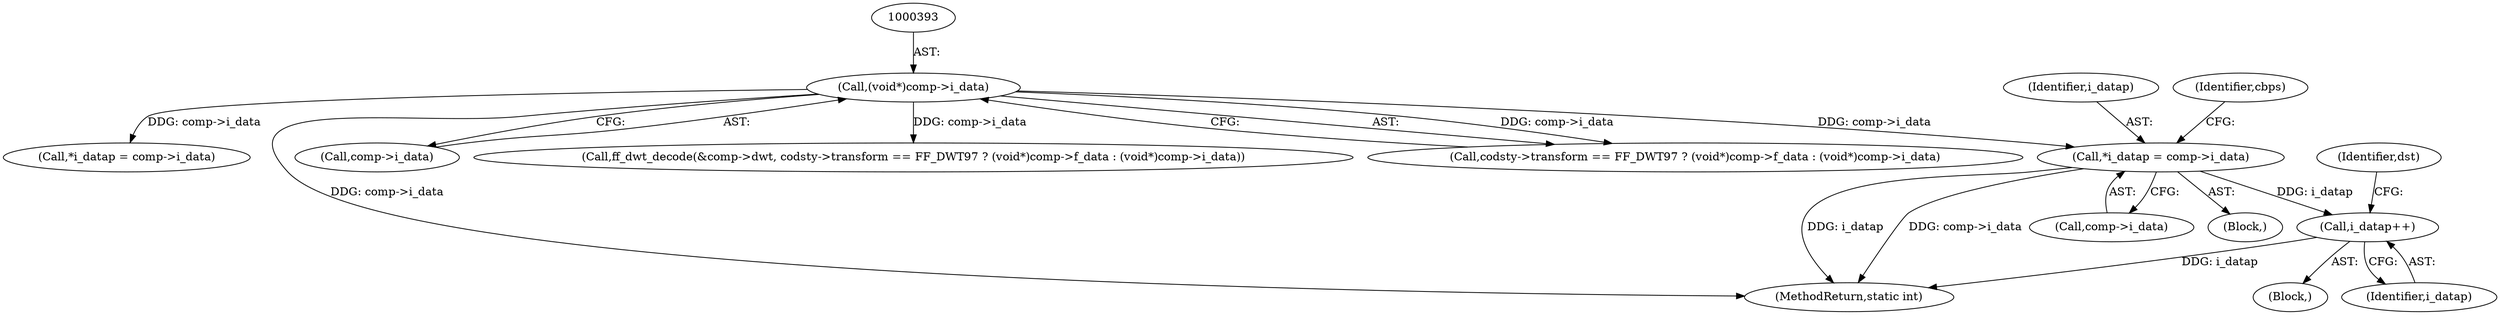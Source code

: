 digraph "0_FFmpeg_fe448cd28d674c3eff3072552eae366d0b659ce9@pointer" {
"1000498" [label="(Call,*i_datap = comp->i_data)"];
"1000392" [label="(Call,(void*)comp->i_data)"];
"1000771" [label="(Call,i_datap++)"];
"1000774" [label="(Identifier,dst)"];
"1000500" [label="(Call,comp->i_data)"];
"1000381" [label="(Call,codsty->transform == FF_DWT97 ? (void*)comp->f_data : (void*)comp->i_data)"];
"1000820" [label="(Call,*i_datap = comp->i_data)"];
"1001114" [label="(MethodReturn,static int)"];
"1000498" [label="(Call,*i_datap = comp->i_data)"];
"1000392" [label="(Call,(void*)comp->i_data)"];
"1000771" [label="(Call,i_datap++)"];
"1000499" [label="(Identifier,i_datap)"];
"1000741" [label="(Block,)"];
"1000394" [label="(Call,comp->i_data)"];
"1000772" [label="(Identifier,i_datap)"];
"1000474" [label="(Block,)"];
"1000376" [label="(Call,ff_dwt_decode(&comp->dwt, codsty->transform == FF_DWT97 ? (void*)comp->f_data : (void*)comp->i_data))"];
"1000505" [label="(Identifier,cbps)"];
"1000498" -> "1000474"  [label="AST: "];
"1000498" -> "1000500"  [label="CFG: "];
"1000499" -> "1000498"  [label="AST: "];
"1000500" -> "1000498"  [label="AST: "];
"1000505" -> "1000498"  [label="CFG: "];
"1000498" -> "1001114"  [label="DDG: i_datap"];
"1000498" -> "1001114"  [label="DDG: comp->i_data"];
"1000392" -> "1000498"  [label="DDG: comp->i_data"];
"1000498" -> "1000771"  [label="DDG: i_datap"];
"1000392" -> "1000381"  [label="AST: "];
"1000392" -> "1000394"  [label="CFG: "];
"1000393" -> "1000392"  [label="AST: "];
"1000394" -> "1000392"  [label="AST: "];
"1000381" -> "1000392"  [label="CFG: "];
"1000392" -> "1001114"  [label="DDG: comp->i_data"];
"1000392" -> "1000376"  [label="DDG: comp->i_data"];
"1000392" -> "1000381"  [label="DDG: comp->i_data"];
"1000392" -> "1000820"  [label="DDG: comp->i_data"];
"1000771" -> "1000741"  [label="AST: "];
"1000771" -> "1000772"  [label="CFG: "];
"1000772" -> "1000771"  [label="AST: "];
"1000774" -> "1000771"  [label="CFG: "];
"1000771" -> "1001114"  [label="DDG: i_datap"];
}
